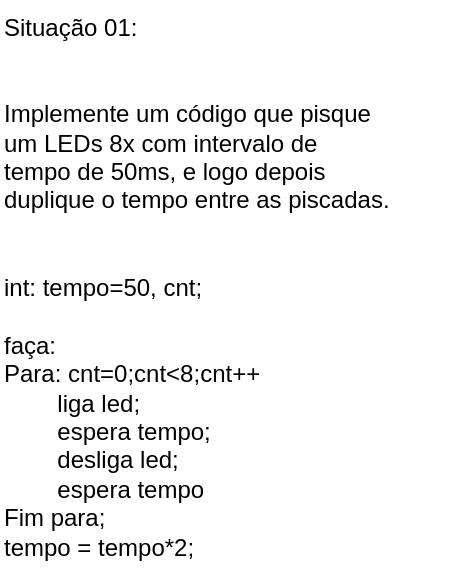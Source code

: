 <mxfile version="20.2.3" type="device" pages="2"><diagram id="hayVGMR66vjRTJRIUKqo" name="Pseudocódigo"><mxGraphModel dx="431" dy="441" grid="1" gridSize="10" guides="1" tooltips="1" connect="1" arrows="1" fold="1" page="1" pageScale="1" pageWidth="291" pageHeight="413" math="0" shadow="0"><root><mxCell id="0"/><mxCell id="1" parent="0"/><mxCell id="Oi_7iY-kuB3Dn2Xa4mUq-2" value="Situação 01:&#10;&#10;&#10;Implemente um código que pisque&#10;um LEDs 8x com intervalo de&#10;tempo de 50ms, e logo depois&#10;duplique o tempo entre as piscadas." style="text;whiteSpace=wrap;html=1;" parent="1" vertex="1"><mxGeometry x="20" y="10" width="230" height="120" as="geometry"/></mxCell><mxCell id="Oi_7iY-kuB3Dn2Xa4mUq-3" value="int: tempo=50, cnt;&lt;br&gt;&lt;br&gt;faça:&lt;br&gt;Para: cnt=0;cnt&amp;lt;8;cnt++&lt;br&gt;&lt;span style=&quot;white-space: pre;&quot;&gt;&#9;&lt;/span&gt;liga led;&lt;br&gt;&lt;span style=&quot;white-space: pre;&quot;&gt;&#9;&lt;/span&gt;espera tempo;&lt;br&gt;&lt;span style=&quot;white-space: pre;&quot;&gt;&#9;&lt;/span&gt;desliga led;&lt;br&gt;&lt;span style=&quot;white-space: pre;&quot;&gt;&#9;&lt;/span&gt;espera tempo&lt;br&gt;Fim para;&lt;br&gt;tempo = tempo*2;" style="text;whiteSpace=wrap;html=1;" parent="1" vertex="1"><mxGeometry x="20" y="140" width="159" height="160" as="geometry"/></mxCell></root></mxGraphModel></diagram><diagram id="6Gd4t1CPEhGxO6SHdnI2" name="Diagrama"><mxGraphModel dx="862" dy="882" grid="1" gridSize="10" guides="1" tooltips="1" connect="1" arrows="1" fold="1" page="1" pageScale="1" pageWidth="583" pageHeight="827" math="0" shadow="0"><root><mxCell id="0"/><mxCell id="1" parent="0"/><mxCell id="ueVKUyPG6zu39LW2-1_S-3" value="" style="edgeStyle=orthogonalEdgeStyle;rounded=0;orthogonalLoop=1;jettySize=auto;html=1;fontSize=21;" parent="1" source="ueVKUyPG6zu39LW2-1_S-1" target="ueVKUyPG6zu39LW2-1_S-2" edge="1"><mxGeometry relative="1" as="geometry"/></mxCell><mxCell id="ueVKUyPG6zu39LW2-1_S-1" value="&lt;font style=&quot;font-size: 21px;&quot;&gt;Inicio&lt;/font&gt;" style="ellipse;whiteSpace=wrap;html=1;" parent="1" vertex="1"><mxGeometry x="74" y="10" width="140" height="60" as="geometry"/></mxCell><mxCell id="ueVKUyPG6zu39LW2-1_S-7" value="" style="edgeStyle=orthogonalEdgeStyle;rounded=0;orthogonalLoop=1;jettySize=auto;html=1;fontSize=20;" parent="1" source="ueVKUyPG6zu39LW2-1_S-2" target="ueVKUyPG6zu39LW2-1_S-6" edge="1"><mxGeometry relative="1" as="geometry"/></mxCell><mxCell id="ueVKUyPG6zu39LW2-1_S-2" value="&lt;font style=&quot;font-size: 20px;&quot;&gt;int tempo, cnt;&lt;/font&gt;" style="whiteSpace=wrap;html=1;dashed=1;" parent="1" vertex="1"><mxGeometry x="76" y="100" width="136" height="50" as="geometry"/></mxCell><mxCell id="ueVKUyPG6zu39LW2-1_S-9" value="" style="edgeStyle=orthogonalEdgeStyle;rounded=0;orthogonalLoop=1;jettySize=auto;html=1;fontSize=20;" parent="1" source="ueVKUyPG6zu39LW2-1_S-6" target="ueVKUyPG6zu39LW2-1_S-8" edge="1"><mxGeometry relative="1" as="geometry"/></mxCell><mxCell id="ueVKUyPG6zu39LW2-1_S-6" value="" style="ellipse;whiteSpace=wrap;html=1;" parent="1" vertex="1"><mxGeometry x="108" y="180" width="71" height="70" as="geometry"/></mxCell><mxCell id="ueVKUyPG6zu39LW2-1_S-22" style="edgeStyle=orthogonalEdgeStyle;rounded=0;orthogonalLoop=1;jettySize=auto;html=1;entryX=0.5;entryY=0;entryDx=0;entryDy=0;fontSize=19;" parent="1" source="ueVKUyPG6zu39LW2-1_S-8" target="ueVKUyPG6zu39LW2-1_S-10" edge="1"><mxGeometry relative="1" as="geometry"/></mxCell><mxCell id="ueVKUyPG6zu39LW2-1_S-29" style="edgeStyle=orthogonalEdgeStyle;rounded=0;orthogonalLoop=1;jettySize=auto;html=1;entryX=0;entryY=0.5;entryDx=0;entryDy=0;fontSize=18;" parent="1" source="ueVKUyPG6zu39LW2-1_S-8" target="ueVKUyPG6zu39LW2-1_S-26" edge="1"><mxGeometry relative="1" as="geometry"/></mxCell><mxCell id="ueVKUyPG6zu39LW2-1_S-8" value="cnt=0; cnt&amp;lt;=8; cnt ++" style="shape=hexagon;perimeter=hexagonPerimeter2;whiteSpace=wrap;html=1;fixedSize=1;fontSize=20;" parent="1" vertex="1"><mxGeometry x="45" y="280" width="196" height="70" as="geometry"/></mxCell><mxCell id="ueVKUyPG6zu39LW2-1_S-16" value="" style="edgeStyle=orthogonalEdgeStyle;rounded=0;orthogonalLoop=1;jettySize=auto;html=1;fontSize=20;" parent="1" source="ueVKUyPG6zu39LW2-1_S-10" target="ueVKUyPG6zu39LW2-1_S-12" edge="1"><mxGeometry relative="1" as="geometry"/></mxCell><mxCell id="ueVKUyPG6zu39LW2-1_S-10" value="Ligar Led" style="whiteSpace=wrap;html=1;fontSize=20;" parent="1" vertex="1"><mxGeometry x="83" y="380" width="120" height="60" as="geometry"/></mxCell><mxCell id="ueVKUyPG6zu39LW2-1_S-17" value="" style="edgeStyle=orthogonalEdgeStyle;rounded=0;orthogonalLoop=1;jettySize=auto;html=1;fontSize=20;" parent="1" source="ueVKUyPG6zu39LW2-1_S-12" target="ueVKUyPG6zu39LW2-1_S-14" edge="1"><mxGeometry relative="1" as="geometry"/></mxCell><mxCell id="ueVKUyPG6zu39LW2-1_S-12" value="&lt;font style=&quot;font-size: 18px;&quot;&gt;Espera Tempo&lt;/font&gt;" style="whiteSpace=wrap;html=1;fontSize=20;" parent="1" vertex="1"><mxGeometry x="84" y="470" width="120" height="60" as="geometry"/></mxCell><mxCell id="ueVKUyPG6zu39LW2-1_S-18" value="" style="edgeStyle=orthogonalEdgeStyle;rounded=0;orthogonalLoop=1;jettySize=auto;html=1;fontSize=20;" parent="1" source="ueVKUyPG6zu39LW2-1_S-14" target="ueVKUyPG6zu39LW2-1_S-15" edge="1"><mxGeometry relative="1" as="geometry"/></mxCell><mxCell id="ueVKUyPG6zu39LW2-1_S-14" value="Desliga Led" style="whiteSpace=wrap;html=1;fontSize=20;" parent="1" vertex="1"><mxGeometry x="83" y="560" width="120" height="60" as="geometry"/></mxCell><mxCell id="ueVKUyPG6zu39LW2-1_S-23" style="edgeStyle=orthogonalEdgeStyle;rounded=0;orthogonalLoop=1;jettySize=auto;html=1;fontSize=19;entryX=0;entryY=0.5;entryDx=0;entryDy=0;" parent="1" source="ueVKUyPG6zu39LW2-1_S-15" target="ueVKUyPG6zu39LW2-1_S-6" edge="1"><mxGeometry relative="1" as="geometry"><mxPoint x="-40" y="360" as="targetPoint"/><Array as="points"><mxPoint x="143" y="730"/><mxPoint x="30" y="730"/><mxPoint x="30" y="215"/></Array></mxGeometry></mxCell><mxCell id="ueVKUyPG6zu39LW2-1_S-15" value="&lt;font style=&quot;font-size: 19px;&quot;&gt;Espera tempo&lt;/font&gt;" style="whiteSpace=wrap;html=1;fontSize=20;" parent="1" vertex="1"><mxGeometry x="84" y="650" width="120" height="60" as="geometry"/></mxCell><mxCell id="ueVKUyPG6zu39LW2-1_S-30" style="edgeStyle=orthogonalEdgeStyle;rounded=0;orthogonalLoop=1;jettySize=auto;html=1;entryX=1;entryY=0.5;entryDx=0;entryDy=0;fontSize=18;" parent="1" source="ueVKUyPG6zu39LW2-1_S-26" target="ueVKUyPG6zu39LW2-1_S-6" edge="1"><mxGeometry relative="1" as="geometry"><Array as="points"><mxPoint x="375" y="360"/><mxPoint x="500" y="360"/><mxPoint x="500" y="215"/></Array></mxGeometry></mxCell><mxCell id="ueVKUyPG6zu39LW2-1_S-26" value="&lt;font style=&quot;font-size: 18px;&quot;&gt;tempo = tempo*2;&lt;/font&gt;" style="whiteSpace=wrap;html=1;" parent="1" vertex="1"><mxGeometry x="300" y="285" width="150" height="60" as="geometry"/></mxCell></root></mxGraphModel></diagram></mxfile>